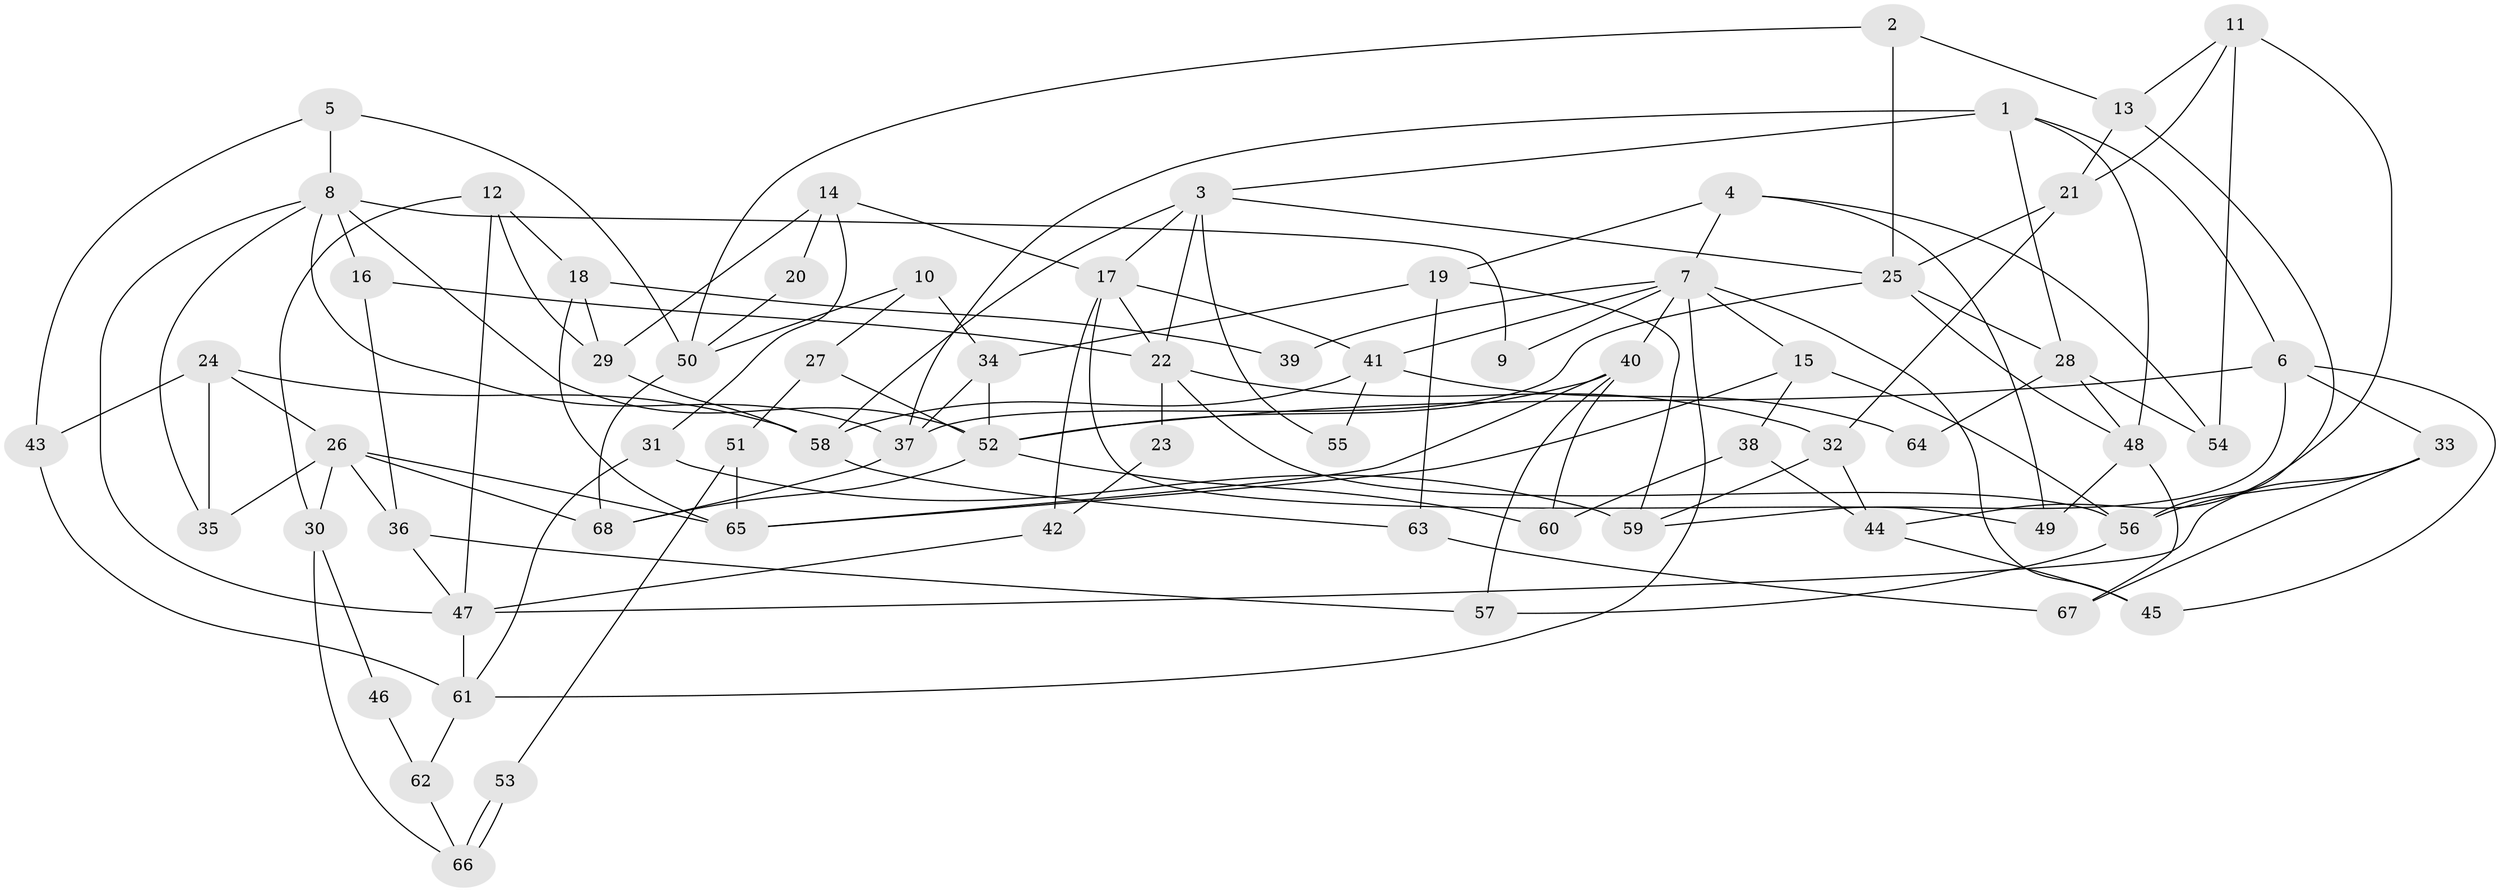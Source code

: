 // coarse degree distribution, {12: 0.037037037037037035, 8: 0.1111111111111111, 4: 0.18518518518518517, 7: 0.07407407407407407, 13: 0.037037037037037035, 3: 0.18518518518518517, 5: 0.1111111111111111, 9: 0.07407407407407407, 11: 0.037037037037037035, 6: 0.037037037037037035, 2: 0.1111111111111111}
// Generated by graph-tools (version 1.1) at 2025/18/03/04/25 18:18:39]
// undirected, 68 vertices, 136 edges
graph export_dot {
graph [start="1"]
  node [color=gray90,style=filled];
  1;
  2;
  3;
  4;
  5;
  6;
  7;
  8;
  9;
  10;
  11;
  12;
  13;
  14;
  15;
  16;
  17;
  18;
  19;
  20;
  21;
  22;
  23;
  24;
  25;
  26;
  27;
  28;
  29;
  30;
  31;
  32;
  33;
  34;
  35;
  36;
  37;
  38;
  39;
  40;
  41;
  42;
  43;
  44;
  45;
  46;
  47;
  48;
  49;
  50;
  51;
  52;
  53;
  54;
  55;
  56;
  57;
  58;
  59;
  60;
  61;
  62;
  63;
  64;
  65;
  66;
  67;
  68;
  1 -- 48;
  1 -- 6;
  1 -- 3;
  1 -- 28;
  1 -- 37;
  2 -- 13;
  2 -- 25;
  2 -- 50;
  3 -- 22;
  3 -- 17;
  3 -- 25;
  3 -- 55;
  3 -- 58;
  4 -- 19;
  4 -- 54;
  4 -- 7;
  4 -- 49;
  5 -- 50;
  5 -- 8;
  5 -- 43;
  6 -- 52;
  6 -- 45;
  6 -- 33;
  6 -- 59;
  7 -- 40;
  7 -- 9;
  7 -- 15;
  7 -- 39;
  7 -- 41;
  7 -- 45;
  7 -- 61;
  8 -- 37;
  8 -- 35;
  8 -- 9;
  8 -- 16;
  8 -- 47;
  8 -- 52;
  10 -- 50;
  10 -- 34;
  10 -- 27;
  11 -- 44;
  11 -- 13;
  11 -- 21;
  11 -- 54;
  12 -- 29;
  12 -- 47;
  12 -- 18;
  12 -- 30;
  13 -- 56;
  13 -- 21;
  14 -- 31;
  14 -- 17;
  14 -- 20;
  14 -- 29;
  15 -- 56;
  15 -- 38;
  15 -- 65;
  16 -- 36;
  16 -- 22;
  17 -- 41;
  17 -- 22;
  17 -- 42;
  17 -- 49;
  18 -- 29;
  18 -- 39;
  18 -- 65;
  19 -- 59;
  19 -- 34;
  19 -- 63;
  20 -- 50;
  21 -- 25;
  21 -- 32;
  22 -- 23;
  22 -- 32;
  22 -- 56;
  23 -- 42;
  24 -- 43;
  24 -- 26;
  24 -- 35;
  24 -- 58;
  25 -- 48;
  25 -- 28;
  25 -- 37;
  26 -- 68;
  26 -- 65;
  26 -- 30;
  26 -- 35;
  26 -- 36;
  27 -- 52;
  27 -- 51;
  28 -- 48;
  28 -- 54;
  28 -- 64;
  29 -- 58;
  30 -- 46;
  30 -- 66;
  31 -- 61;
  31 -- 59;
  32 -- 44;
  32 -- 59;
  33 -- 67;
  33 -- 47;
  33 -- 56;
  34 -- 52;
  34 -- 37;
  36 -- 47;
  36 -- 57;
  37 -- 68;
  38 -- 60;
  38 -- 44;
  40 -- 57;
  40 -- 65;
  40 -- 52;
  40 -- 60;
  41 -- 58;
  41 -- 55;
  41 -- 64;
  42 -- 47;
  43 -- 61;
  44 -- 45;
  46 -- 62;
  47 -- 61;
  48 -- 49;
  48 -- 67;
  50 -- 68;
  51 -- 65;
  51 -- 53;
  52 -- 60;
  52 -- 68;
  53 -- 66;
  53 -- 66;
  56 -- 57;
  58 -- 63;
  61 -- 62;
  62 -- 66;
  63 -- 67;
}
